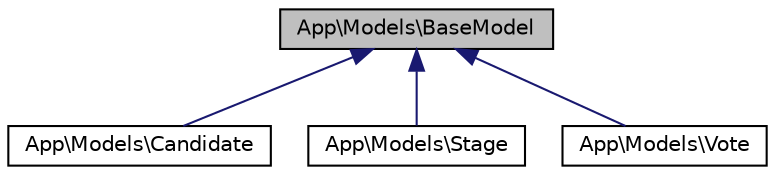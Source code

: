 digraph "App\Models\BaseModel"
{
 // LATEX_PDF_SIZE
  edge [fontname="Helvetica",fontsize="10",labelfontname="Helvetica",labelfontsize="10"];
  node [fontname="Helvetica",fontsize="10",shape=record];
  Node1 [label="App\\Models\\BaseModel",height=0.2,width=0.4,color="black", fillcolor="grey75", style="filled", fontcolor="black",tooltip=" "];
  Node1 -> Node2 [dir="back",color="midnightblue",fontsize="10",style="solid",fontname="Helvetica"];
  Node2 [label="App\\Models\\Candidate",height=0.2,width=0.4,color="black", fillcolor="white", style="filled",URL="$classApp_1_1Models_1_1Candidate.html",tooltip=" "];
  Node1 -> Node3 [dir="back",color="midnightblue",fontsize="10",style="solid",fontname="Helvetica"];
  Node3 [label="App\\Models\\Stage",height=0.2,width=0.4,color="black", fillcolor="white", style="filled",URL="$classApp_1_1Models_1_1Stage.html",tooltip=" "];
  Node1 -> Node4 [dir="back",color="midnightblue",fontsize="10",style="solid",fontname="Helvetica"];
  Node4 [label="App\\Models\\Vote",height=0.2,width=0.4,color="black", fillcolor="white", style="filled",URL="$classApp_1_1Models_1_1Vote.html",tooltip=" "];
}
